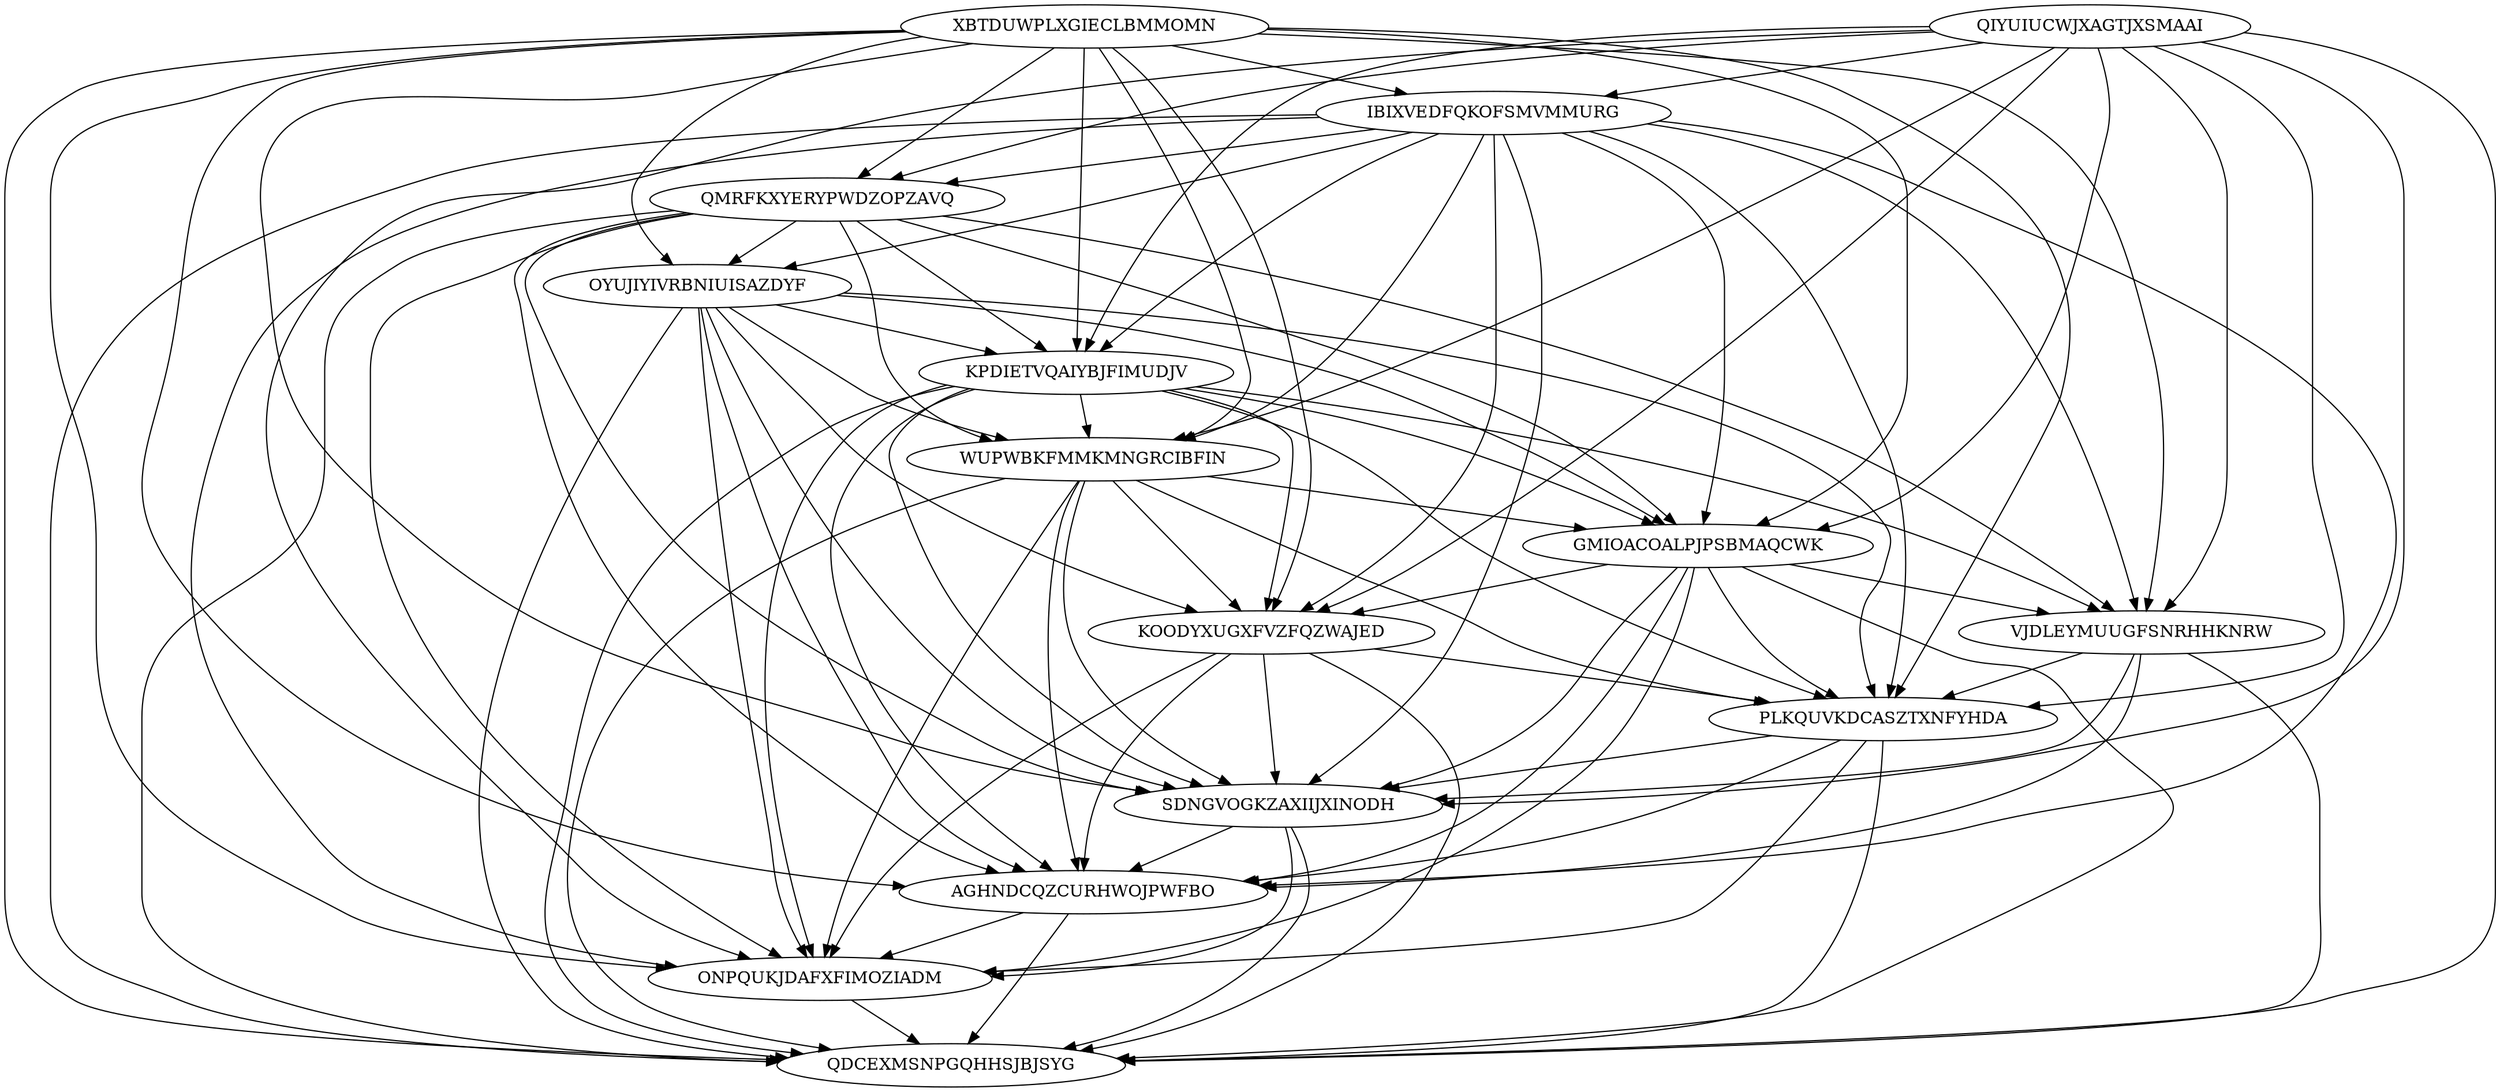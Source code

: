 digraph N15M96 {
	XBTDUWPLXGIECLBMMOMN	[Weight=11];
	QIYUIUCWJXAGTJXSMAAI	[Weight=13];
	IBIXVEDFQKOFSMVMMURG	[Weight=16];
	QMRFKXYERYPWDZOPZAVQ	[Weight=15];
	OYUJIYIVRBNIUISAZDYF	[Weight=10];
	KPDIETVQAIYBJFIMUDJV	[Weight=20];
	WUPWBKFMMKMNGRCIBFIN	[Weight=18];
	GMIOACOALPJPSBMAQCWK	[Weight=20];
	VJDLEYMUUGFSNRHHKNRW	[Weight=15];
	KOODYXUGXFVZFQZWAJED	[Weight=14];
	PLKQUVKDCASZTXNFYHDA	[Weight=14];
	SDNGVOGKZAXIIJXINODH	[Weight=14];
	AGHNDCQZCURHWOJPWFBO	[Weight=20];
	ONPQUKJDAFXFIMOZIADM	[Weight=16];
	QDCEXMSNPGQHHSJBJSYG	[Weight=12];
	IBIXVEDFQKOFSMVMMURG -> QDCEXMSNPGQHHSJBJSYG [Weight=17];
	PLKQUVKDCASZTXNFYHDA -> QDCEXMSNPGQHHSJBJSYG [Weight=17];
	OYUJIYIVRBNIUISAZDYF -> PLKQUVKDCASZTXNFYHDA [Weight=10];
	OYUJIYIVRBNIUISAZDYF -> KPDIETVQAIYBJFIMUDJV [Weight=16];
	KOODYXUGXFVZFQZWAJED -> AGHNDCQZCURHWOJPWFBO [Weight=20];
	XBTDUWPLXGIECLBMMOMN -> GMIOACOALPJPSBMAQCWK [Weight=15];
	KOODYXUGXFVZFQZWAJED -> ONPQUKJDAFXFIMOZIADM [Weight=19];
	QMRFKXYERYPWDZOPZAVQ -> AGHNDCQZCURHWOJPWFBO [Weight=17];
	XBTDUWPLXGIECLBMMOMN -> QDCEXMSNPGQHHSJBJSYG [Weight=20];
	IBIXVEDFQKOFSMVMMURG -> PLKQUVKDCASZTXNFYHDA [Weight=17];
	GMIOACOALPJPSBMAQCWK -> VJDLEYMUUGFSNRHHKNRW [Weight=18];
	XBTDUWPLXGIECLBMMOMN -> AGHNDCQZCURHWOJPWFBO [Weight=10];
	KPDIETVQAIYBJFIMUDJV -> PLKQUVKDCASZTXNFYHDA [Weight=17];
	QIYUIUCWJXAGTJXSMAAI -> QMRFKXYERYPWDZOPZAVQ [Weight=16];
	XBTDUWPLXGIECLBMMOMN -> OYUJIYIVRBNIUISAZDYF [Weight=19];
	SDNGVOGKZAXIIJXINODH -> ONPQUKJDAFXFIMOZIADM [Weight=18];
	IBIXVEDFQKOFSMVMMURG -> KPDIETVQAIYBJFIMUDJV [Weight=20];
	IBIXVEDFQKOFSMVMMURG -> WUPWBKFMMKMNGRCIBFIN [Weight=13];
	XBTDUWPLXGIECLBMMOMN -> WUPWBKFMMKMNGRCIBFIN [Weight=20];
	KPDIETVQAIYBJFIMUDJV -> WUPWBKFMMKMNGRCIBFIN [Weight=17];
	KPDIETVQAIYBJFIMUDJV -> AGHNDCQZCURHWOJPWFBO [Weight=12];
	OYUJIYIVRBNIUISAZDYF -> SDNGVOGKZAXIIJXINODH [Weight=19];
	QMRFKXYERYPWDZOPZAVQ -> ONPQUKJDAFXFIMOZIADM [Weight=13];
	OYUJIYIVRBNIUISAZDYF -> QDCEXMSNPGQHHSJBJSYG [Weight=18];
	OYUJIYIVRBNIUISAZDYF -> WUPWBKFMMKMNGRCIBFIN [Weight=20];
	IBIXVEDFQKOFSMVMMURG -> QMRFKXYERYPWDZOPZAVQ [Weight=14];
	QIYUIUCWJXAGTJXSMAAI -> KOODYXUGXFVZFQZWAJED [Weight=17];
	KPDIETVQAIYBJFIMUDJV -> ONPQUKJDAFXFIMOZIADM [Weight=20];
	PLKQUVKDCASZTXNFYHDA -> ONPQUKJDAFXFIMOZIADM [Weight=13];
	KOODYXUGXFVZFQZWAJED -> PLKQUVKDCASZTXNFYHDA [Weight=15];
	QMRFKXYERYPWDZOPZAVQ -> GMIOACOALPJPSBMAQCWK [Weight=10];
	GMIOACOALPJPSBMAQCWK -> QDCEXMSNPGQHHSJBJSYG [Weight=10];
	IBIXVEDFQKOFSMVMMURG -> KOODYXUGXFVZFQZWAJED [Weight=17];
	AGHNDCQZCURHWOJPWFBO -> ONPQUKJDAFXFIMOZIADM [Weight=10];
	XBTDUWPLXGIECLBMMOMN -> PLKQUVKDCASZTXNFYHDA [Weight=14];
	QMRFKXYERYPWDZOPZAVQ -> KPDIETVQAIYBJFIMUDJV [Weight=18];
	WUPWBKFMMKMNGRCIBFIN -> SDNGVOGKZAXIIJXINODH [Weight=12];
	WUPWBKFMMKMNGRCIBFIN -> AGHNDCQZCURHWOJPWFBO [Weight=20];
	OYUJIYIVRBNIUISAZDYF -> AGHNDCQZCURHWOJPWFBO [Weight=12];
	AGHNDCQZCURHWOJPWFBO -> QDCEXMSNPGQHHSJBJSYG [Weight=16];
	PLKQUVKDCASZTXNFYHDA -> AGHNDCQZCURHWOJPWFBO [Weight=16];
	XBTDUWPLXGIECLBMMOMN -> VJDLEYMUUGFSNRHHKNRW [Weight=19];
	KOODYXUGXFVZFQZWAJED -> QDCEXMSNPGQHHSJBJSYG [Weight=17];
	IBIXVEDFQKOFSMVMMURG -> GMIOACOALPJPSBMAQCWK [Weight=11];
	IBIXVEDFQKOFSMVMMURG -> ONPQUKJDAFXFIMOZIADM [Weight=18];
	GMIOACOALPJPSBMAQCWK -> ONPQUKJDAFXFIMOZIADM [Weight=18];
	OYUJIYIVRBNIUISAZDYF -> ONPQUKJDAFXFIMOZIADM [Weight=20];
	SDNGVOGKZAXIIJXINODH -> QDCEXMSNPGQHHSJBJSYG [Weight=13];
	XBTDUWPLXGIECLBMMOMN -> QMRFKXYERYPWDZOPZAVQ [Weight=19];
	VJDLEYMUUGFSNRHHKNRW -> QDCEXMSNPGQHHSJBJSYG [Weight=10];
	QIYUIUCWJXAGTJXSMAAI -> SDNGVOGKZAXIIJXINODH [Weight=18];
	QIYUIUCWJXAGTJXSMAAI -> WUPWBKFMMKMNGRCIBFIN [Weight=14];
	IBIXVEDFQKOFSMVMMURG -> AGHNDCQZCURHWOJPWFBO [Weight=18];
	XBTDUWPLXGIECLBMMOMN -> ONPQUKJDAFXFIMOZIADM [Weight=15];
	WUPWBKFMMKMNGRCIBFIN -> ONPQUKJDAFXFIMOZIADM [Weight=19];
	QIYUIUCWJXAGTJXSMAAI -> KPDIETVQAIYBJFIMUDJV [Weight=11];
	ONPQUKJDAFXFIMOZIADM -> QDCEXMSNPGQHHSJBJSYG [Weight=15];
	KPDIETVQAIYBJFIMUDJV -> SDNGVOGKZAXIIJXINODH [Weight=12];
	PLKQUVKDCASZTXNFYHDA -> SDNGVOGKZAXIIJXINODH [Weight=20];
	WUPWBKFMMKMNGRCIBFIN -> QDCEXMSNPGQHHSJBJSYG [Weight=10];
	GMIOACOALPJPSBMAQCWK -> PLKQUVKDCASZTXNFYHDA [Weight=12];
	WUPWBKFMMKMNGRCIBFIN -> KOODYXUGXFVZFQZWAJED [Weight=16];
	IBIXVEDFQKOFSMVMMURG -> VJDLEYMUUGFSNRHHKNRW [Weight=10];
	QIYUIUCWJXAGTJXSMAAI -> ONPQUKJDAFXFIMOZIADM [Weight=15];
	GMIOACOALPJPSBMAQCWK -> SDNGVOGKZAXIIJXINODH [Weight=14];
	KPDIETVQAIYBJFIMUDJV -> GMIOACOALPJPSBMAQCWK [Weight=18];
	VJDLEYMUUGFSNRHHKNRW -> AGHNDCQZCURHWOJPWFBO [Weight=15];
	WUPWBKFMMKMNGRCIBFIN -> PLKQUVKDCASZTXNFYHDA [Weight=15];
	OYUJIYIVRBNIUISAZDYF -> GMIOACOALPJPSBMAQCWK [Weight=13];
	QIYUIUCWJXAGTJXSMAAI -> IBIXVEDFQKOFSMVMMURG [Weight=11];
	IBIXVEDFQKOFSMVMMURG -> SDNGVOGKZAXIIJXINODH [Weight=16];
	KOODYXUGXFVZFQZWAJED -> SDNGVOGKZAXIIJXINODH [Weight=18];
	KPDIETVQAIYBJFIMUDJV -> VJDLEYMUUGFSNRHHKNRW [Weight=15];
	QIYUIUCWJXAGTJXSMAAI -> PLKQUVKDCASZTXNFYHDA [Weight=16];
	XBTDUWPLXGIECLBMMOMN -> IBIXVEDFQKOFSMVMMURG [Weight=16];
	XBTDUWPLXGIECLBMMOMN -> SDNGVOGKZAXIIJXINODH [Weight=11];
	QMRFKXYERYPWDZOPZAVQ -> SDNGVOGKZAXIIJXINODH [Weight=14];
	WUPWBKFMMKMNGRCIBFIN -> GMIOACOALPJPSBMAQCWK [Weight=19];
	QIYUIUCWJXAGTJXSMAAI -> VJDLEYMUUGFSNRHHKNRW [Weight=19];
	QMRFKXYERYPWDZOPZAVQ -> WUPWBKFMMKMNGRCIBFIN [Weight=18];
	QMRFKXYERYPWDZOPZAVQ -> OYUJIYIVRBNIUISAZDYF [Weight=10];
	VJDLEYMUUGFSNRHHKNRW -> PLKQUVKDCASZTXNFYHDA [Weight=16];
	KPDIETVQAIYBJFIMUDJV -> QDCEXMSNPGQHHSJBJSYG [Weight=19];
	OYUJIYIVRBNIUISAZDYF -> KOODYXUGXFVZFQZWAJED [Weight=17];
	VJDLEYMUUGFSNRHHKNRW -> SDNGVOGKZAXIIJXINODH [Weight=17];
	XBTDUWPLXGIECLBMMOMN -> KPDIETVQAIYBJFIMUDJV [Weight=14];
	QIYUIUCWJXAGTJXSMAAI -> QDCEXMSNPGQHHSJBJSYG [Weight=18];
	GMIOACOALPJPSBMAQCWK -> KOODYXUGXFVZFQZWAJED [Weight=17];
	KPDIETVQAIYBJFIMUDJV -> KOODYXUGXFVZFQZWAJED [Weight=12];
	QMRFKXYERYPWDZOPZAVQ -> QDCEXMSNPGQHHSJBJSYG [Weight=15];
	QMRFKXYERYPWDZOPZAVQ -> VJDLEYMUUGFSNRHHKNRW [Weight=13];
	IBIXVEDFQKOFSMVMMURG -> OYUJIYIVRBNIUISAZDYF [Weight=18];
	GMIOACOALPJPSBMAQCWK -> AGHNDCQZCURHWOJPWFBO [Weight=14];
	SDNGVOGKZAXIIJXINODH -> AGHNDCQZCURHWOJPWFBO [Weight=11];
	XBTDUWPLXGIECLBMMOMN -> KOODYXUGXFVZFQZWAJED [Weight=10];
	QIYUIUCWJXAGTJXSMAAI -> GMIOACOALPJPSBMAQCWK [Weight=12];
}
